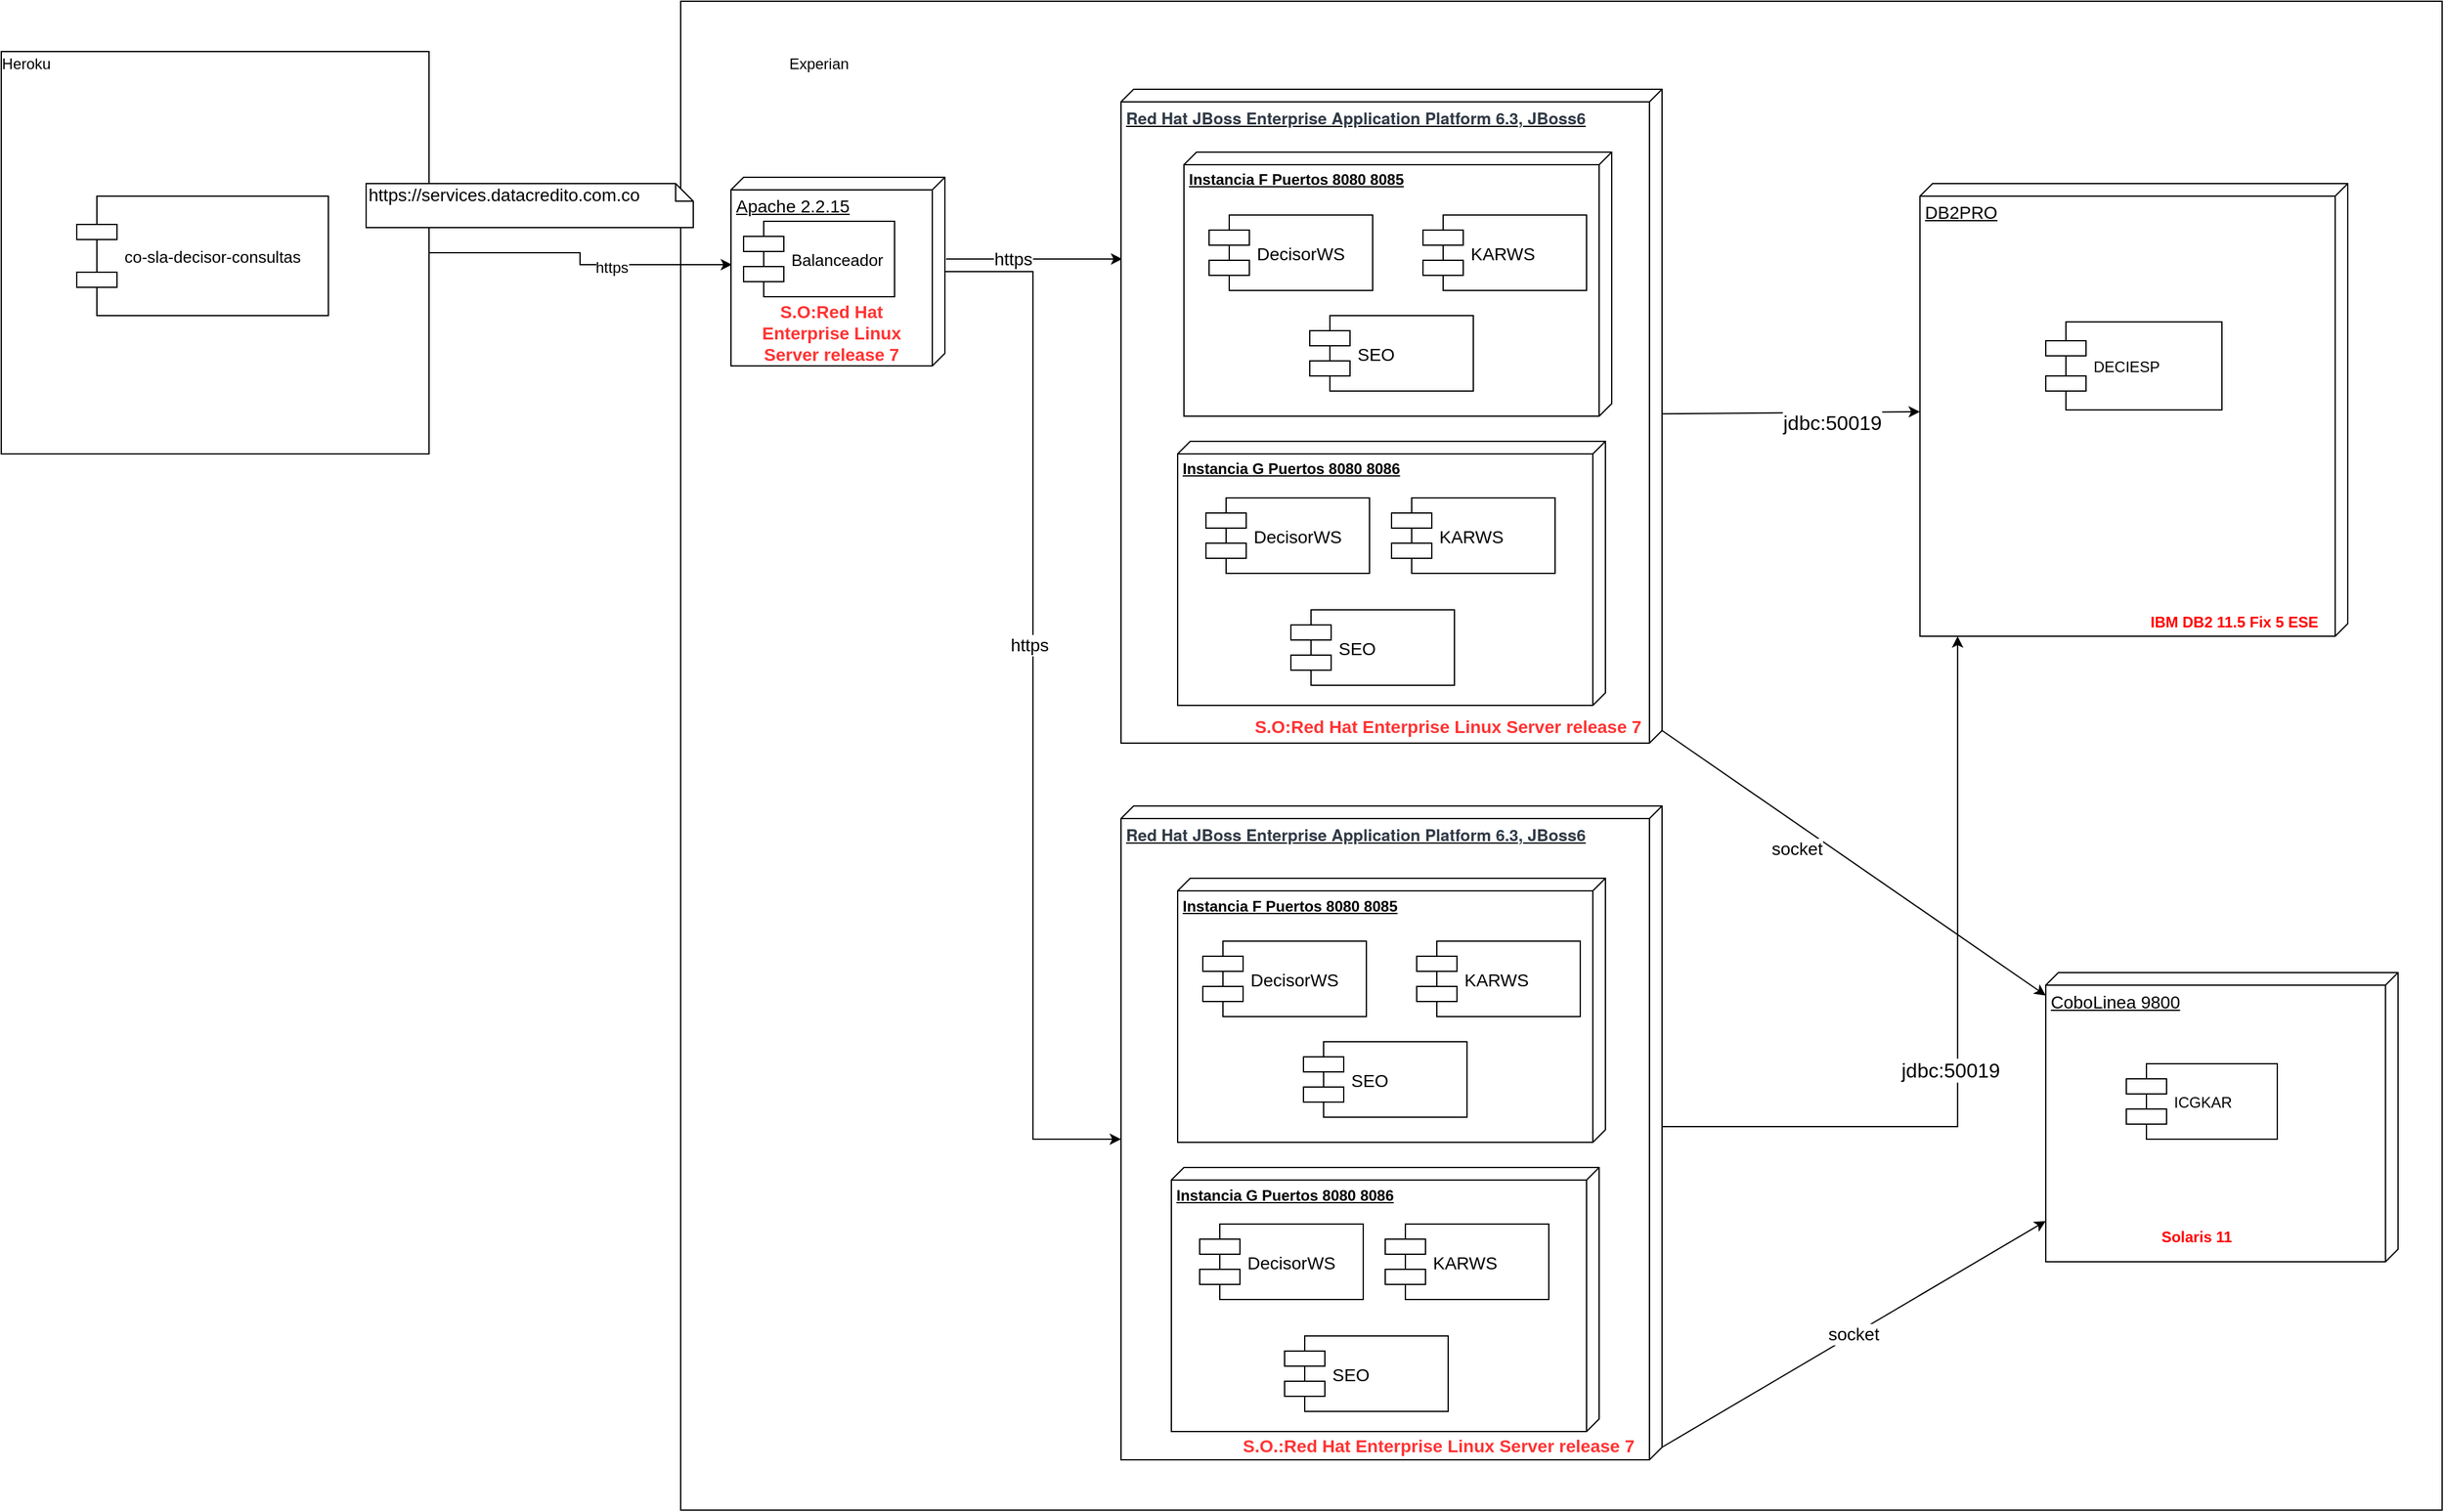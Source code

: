 <mxfile version="13.9.3" type="github"><diagram id="0PbOCpf-a9LffdOYJkLr" name="Page-1"><mxGraphModel dx="868" dy="425" grid="1" gridSize="10" guides="1" tooltips="1" connect="1" arrows="1" fold="1" page="1" pageScale="1" pageWidth="827" pageHeight="1169" math="0" shadow="0"><root><mxCell id="0"/><mxCell id="1" parent="0"/><mxCell id="jIVo3jV8q0aSo3eMw04w-8" value="" style="html=1;" parent="1" vertex="1"><mxGeometry x="600" y="40" width="1400" height="1200" as="geometry"/></mxCell><mxCell id="jIVo3jV8q0aSo3eMw04w-5" value="Object" style="html=1;" parent="1" vertex="1"><mxGeometry x="60" y="80" width="340" height="320" as="geometry"/></mxCell><mxCell id="jIVo3jV8q0aSo3eMw04w-14" style="edgeStyle=orthogonalEdgeStyle;rounded=0;orthogonalLoop=1;jettySize=auto;html=1;entryX=0.463;entryY=0.995;entryDx=0;entryDy=0;entryPerimeter=0;" parent="1" source="jIVo3jV8q0aSo3eMw04w-5" target="jIVo3jV8q0aSo3eMw04w-10" edge="1"><mxGeometry relative="1" as="geometry"><mxPoint x="345" y="240" as="sourcePoint"/></mxGeometry></mxCell><mxCell id="jIVo3jV8q0aSo3eMw04w-15" value="https" style="text;html=1;align=center;verticalAlign=middle;resizable=0;points=[];labelBackgroundColor=#ffffff;" parent="jIVo3jV8q0aSo3eMw04w-14" vertex="1" connectable="0"><mxGeometry x="0.231" y="-2" relative="1" as="geometry"><mxPoint as="offset"/></mxGeometry></mxCell><mxCell id="jIVo3jV8q0aSo3eMw04w-2" value="co-sla-decisor-consultas" style="shape=component;align=left;spacingLeft=36;fontSize=13;" parent="1" vertex="1"><mxGeometry x="120" y="195" width="200" height="95" as="geometry"/></mxCell><mxCell id="jIVo3jV8q0aSo3eMw04w-6" value="Heroku" style="text;html=1;strokeColor=none;fillColor=none;align=center;verticalAlign=middle;whiteSpace=wrap;rounded=0;" parent="1" vertex="1"><mxGeometry x="60" y="80" width="40" height="20" as="geometry"/></mxCell><mxCell id="jIVo3jV8q0aSo3eMw04w-7" style="edgeStyle=orthogonalEdgeStyle;rounded=0;orthogonalLoop=1;jettySize=auto;html=1;exitX=0.5;exitY=1;exitDx=0;exitDy=0;" parent="1" source="jIVo3jV8q0aSo3eMw04w-6" target="jIVo3jV8q0aSo3eMw04w-6" edge="1"><mxGeometry relative="1" as="geometry"/></mxCell><mxCell id="jIVo3jV8q0aSo3eMw04w-9" value="Experian" style="text;html=1;strokeColor=none;fillColor=none;align=center;verticalAlign=middle;whiteSpace=wrap;rounded=0;" parent="1" vertex="1"><mxGeometry x="690" y="70" width="40" height="40" as="geometry"/></mxCell><mxCell id="jIVo3jV8q0aSo3eMw04w-98" style="rounded=0;orthogonalLoop=1;jettySize=auto;html=1;fontSize=14;entryX=0;entryY=0;entryDx=265;entryDy=430;entryPerimeter=0;edgeStyle=orthogonalEdgeStyle;" parent="1" source="jIVo3jV8q0aSo3eMw04w-10" target="jIVo3jV8q0aSo3eMw04w-28" edge="1"><mxGeometry relative="1" as="geometry"><mxPoint x="820" y="1320" as="targetPoint"/></mxGeometry></mxCell><mxCell id="jIVo3jV8q0aSo3eMw04w-99" value="https" style="text;html=1;align=center;verticalAlign=middle;resizable=0;points=[];labelBackgroundColor=#ffffff;fontSize=14;" parent="jIVo3jV8q0aSo3eMw04w-98" vertex="1" connectable="0"><mxGeometry x="-0.117" y="-3" relative="1" as="geometry"><mxPoint as="offset"/></mxGeometry></mxCell><mxCell id="jIVo3jV8q0aSo3eMw04w-118" style="edgeStyle=orthogonalEdgeStyle;rounded=0;orthogonalLoop=1;jettySize=auto;html=1;fontSize=14;" parent="1" edge="1"><mxGeometry relative="1" as="geometry"><Array as="points"><mxPoint x="921" y="245"/><mxPoint x="921" y="245"/></Array><mxPoint x="811" y="245" as="sourcePoint"/><mxPoint x="951" y="245" as="targetPoint"/></mxGeometry></mxCell><mxCell id="jIVo3jV8q0aSo3eMw04w-119" value="https" style="text;html=1;align=center;verticalAlign=middle;resizable=0;points=[];labelBackgroundColor=#ffffff;fontSize=14;" parent="jIVo3jV8q0aSo3eMw04w-118" vertex="1" connectable="0"><mxGeometry x="-0.25" relative="1" as="geometry"><mxPoint as="offset"/></mxGeometry></mxCell><mxCell id="jIVo3jV8q0aSo3eMw04w-10" value="&lt;font style=&quot;font-size: 14px&quot;&gt;Apache&amp;nbsp;&lt;/font&gt;&lt;span style=&quot;font-family: &amp;#34;segoe ui&amp;#34; , , &amp;#34;apple color emoji&amp;#34; , &amp;#34;segoe ui emoji&amp;#34; , sans-serif ; font-size: 14px ; white-space: normal&quot;&gt;2.2.15&lt;/span&gt;" style="verticalAlign=top;align=left;spacingTop=8;spacingLeft=2;spacingRight=12;shape=cube;size=10;direction=south;fontStyle=4;html=1;" parent="1" vertex="1"><mxGeometry x="640" y="180" width="170" height="150" as="geometry"/></mxCell><mxCell id="jIVo3jV8q0aSo3eMw04w-11" value="Balanceador" style="shape=component;align=left;spacingLeft=36;fontSize=13;" parent="1" vertex="1"><mxGeometry x="650" y="215" width="120" height="60" as="geometry"/></mxCell><mxCell id="jIVo3jV8q0aSo3eMw04w-13" value="&lt;font style=&quot;font-size: 14px&quot;&gt;https://services.datacredito.com.co&lt;/font&gt;" style="shape=note;whiteSpace=wrap;html=1;size=14;verticalAlign=top;align=left;spacingTop=-6;" parent="1" vertex="1"><mxGeometry x="350" y="185" width="260" height="35" as="geometry"/></mxCell><mxCell id="jIVo3jV8q0aSo3eMw04w-102" style="rounded=0;orthogonalLoop=1;jettySize=auto;html=1;fontSize=14;exitX=0;exitY=0;exitDx=510;exitDy=0;exitPerimeter=0;" parent="1" source="jIVo3jV8q0aSo3eMw04w-16" target="jIVo3jV8q0aSo3eMw04w-45" edge="1"><mxGeometry relative="1" as="geometry"><mxPoint x="2600" y="500" as="sourcePoint"/></mxGeometry></mxCell><mxCell id="jIVo3jV8q0aSo3eMw04w-103" value="socket" style="text;html=1;align=center;verticalAlign=middle;resizable=0;points=[];labelBackgroundColor=#ffffff;fontSize=14;" parent="jIVo3jV8q0aSo3eMw04w-102" vertex="1" connectable="0"><mxGeometry x="0.597" y="3" relative="1" as="geometry"><mxPoint x="-138" y="-72.5" as="offset"/></mxGeometry></mxCell><mxCell id="jIVo3jV8q0aSo3eMw04w-111" style="rounded=0;orthogonalLoop=1;jettySize=auto;html=1;fontSize=14;" parent="1" source="jIVo3jV8q0aSo3eMw04w-16" target="jIVo3jV8q0aSo3eMw04w-35" edge="1"><mxGeometry relative="1" as="geometry"/></mxCell><mxCell id="jIVo3jV8q0aSo3eMw04w-112" value="jdbc:50019" style="text;html=1;align=center;verticalAlign=middle;resizable=0;points=[];labelBackgroundColor=#ffffff;fontSize=16;" parent="jIVo3jV8q0aSo3eMw04w-111" vertex="1" connectable="0"><mxGeometry x="0.305" y="-8" relative="1" as="geometry"><mxPoint x="1" as="offset"/></mxGeometry></mxCell><mxCell id="jIVo3jV8q0aSo3eMw04w-16" value="&lt;span style=&quot;color: rgb(48 , 58 , 70) ; font-family: &amp;#34;sourcesanspro&amp;#34; , &amp;#34;helvetica neue&amp;#34; , &amp;#34;arial&amp;#34; ; font-size: 13px ; background-color: rgb(255 , 255 , 255)&quot;&gt;&lt;b&gt;Red Hat JBoss Enterprise Application Platform 6.3, JBoss6&lt;/b&gt;&lt;/span&gt;&lt;span style=&quot;color: rgb(23 , 43 , 77) ; font-size: 14px ; background-color: rgb(255 , 255 , 255)&quot;&gt;&lt;br&gt;&lt;/span&gt;" style="verticalAlign=top;align=left;spacingTop=8;spacingLeft=2;spacingRight=12;shape=cube;size=10;direction=south;fontStyle=4;html=1;" parent="1" vertex="1"><mxGeometry x="950" y="110" width="430" height="520" as="geometry"/></mxCell><mxCell id="jIVo3jV8q0aSo3eMw04w-22" value="&lt;b&gt;Instancia F Puertos 8080 8085&lt;/b&gt;" style="verticalAlign=top;align=left;spacingTop=8;spacingLeft=2;spacingRight=12;shape=cube;size=10;direction=south;fontStyle=4;html=1;" parent="1" vertex="1"><mxGeometry x="1000" y="160" width="340" height="210" as="geometry"/></mxCell><mxCell id="jIVo3jV8q0aSo3eMw04w-24" value="DecisorWS" style="shape=component;align=left;spacingLeft=36;fontSize=14;" parent="1" vertex="1"><mxGeometry x="1020" y="210" width="130" height="60" as="geometry"/></mxCell><mxCell id="jIVo3jV8q0aSo3eMw04w-25" value="&lt;b&gt;Instancia G Puertos 8080 8086&lt;/b&gt;" style="verticalAlign=top;align=left;spacingTop=8;spacingLeft=2;spacingRight=12;shape=cube;size=10;direction=south;fontStyle=4;html=1;" parent="1" vertex="1"><mxGeometry x="995" y="390" width="340" height="210" as="geometry"/></mxCell><mxCell id="jIVo3jV8q0aSo3eMw04w-28" value="&lt;span style=&quot;color: rgb(48 , 58 , 70) ; font-family: &amp;#34;sourcesanspro&amp;#34; , &amp;#34;helvetica neue&amp;#34; , &amp;#34;arial&amp;#34; ; font-size: 13px ; background-color: rgb(255 , 255 , 255)&quot;&gt;&lt;b&gt;Red Hat JBoss Enterprise Application Platform 6.3, JBoss6&lt;/b&gt;&lt;/span&gt;&lt;span style=&quot;color: rgb(23 , 43 , 77) ; font-size: 14px ; background-color: rgb(255 , 255 , 255)&quot;&gt;&lt;br&gt;&lt;/span&gt;" style="verticalAlign=top;align=left;spacingTop=8;spacingLeft=2;spacingRight=12;shape=cube;size=10;direction=south;fontStyle=4;html=1;" parent="1" vertex="1"><mxGeometry x="950" y="680" width="430" height="520" as="geometry"/></mxCell><mxCell id="jIVo3jV8q0aSo3eMw04w-35" value="&lt;font style=&quot;font-size: 14px&quot;&gt;DB2PRO&lt;/font&gt;" style="verticalAlign=top;align=left;spacingTop=8;spacingLeft=2;spacingRight=12;shape=cube;size=10;direction=south;fontStyle=4;html=1;" parent="1" vertex="1"><mxGeometry x="1585" y="185" width="340" height="360" as="geometry"/></mxCell><mxCell id="jIVo3jV8q0aSo3eMw04w-45" value="&lt;font style=&quot;font-size: 14px&quot;&gt;CoboLinea 9800&lt;/font&gt;" style="verticalAlign=top;align=left;spacingTop=8;spacingLeft=2;spacingRight=12;shape=cube;size=10;direction=south;fontStyle=4;html=1;" parent="1" vertex="1"><mxGeometry x="1685" y="812.5" width="280" height="230" as="geometry"/></mxCell><mxCell id="jIVo3jV8q0aSo3eMw04w-46" value="ICGKAR" style="shape=component;align=left;spacingLeft=36;" parent="1" vertex="1"><mxGeometry x="1749" y="885.0" width="120" height="60" as="geometry"/></mxCell><mxCell id="jIVo3jV8q0aSo3eMw04w-76" value="KARWS" style="shape=component;align=left;spacingLeft=36;fontSize=14;" parent="1" vertex="1"><mxGeometry x="1190" y="210" width="130" height="60" as="geometry"/></mxCell><mxCell id="jIVo3jV8q0aSo3eMw04w-78" value="DecisorWS" style="shape=component;align=left;spacingLeft=36;fontSize=14;" parent="1" vertex="1"><mxGeometry x="1017.5" y="435" width="130" height="60" as="geometry"/></mxCell><mxCell id="jIVo3jV8q0aSo3eMw04w-105" value="socket" style="rounded=0;orthogonalLoop=1;jettySize=auto;html=1;fontSize=14;exitX=0;exitY=0;exitDx=510;exitDy=0;exitPerimeter=0;" parent="1" source="jIVo3jV8q0aSo3eMw04w-28" target="jIVo3jV8q0aSo3eMw04w-45" edge="1"><mxGeometry relative="1" as="geometry"><mxPoint x="2550" y="1478" as="sourcePoint"/></mxGeometry></mxCell><mxCell id="jIVo3jV8q0aSo3eMw04w-107" value="DECIESP" style="shape=component;align=left;spacingLeft=36;" parent="1" vertex="1"><mxGeometry x="1685" y="295" width="140" height="70" as="geometry"/></mxCell><mxCell id="jIVo3jV8q0aSo3eMw04w-114" value="jdbc:50019" style="rounded=0;orthogonalLoop=1;jettySize=auto;html=1;entryX=1;entryY=0.912;entryDx=0;entryDy=0;entryPerimeter=0;fontSize=16;exitX=0;exitY=0;exitDx=255;exitDy=0;exitPerimeter=0;edgeStyle=orthogonalEdgeStyle;" parent="1" source="jIVo3jV8q0aSo3eMw04w-28" target="jIVo3jV8q0aSo3eMw04w-35" edge="1"><mxGeometry x="-0.104" y="6" relative="1" as="geometry"><mxPoint as="offset"/></mxGeometry></mxCell><mxCell id="zzxf_kBJ2imVwJxgLCSC-1" value="SEO" style="shape=component;align=left;spacingLeft=36;fontSize=14;" parent="1" vertex="1"><mxGeometry x="1100" y="290" width="130" height="60" as="geometry"/></mxCell><mxCell id="zzxf_kBJ2imVwJxgLCSC-2" value="SEO" style="shape=component;align=left;spacingLeft=36;fontSize=14;" parent="1" vertex="1"><mxGeometry x="1085" y="524" width="130" height="60" as="geometry"/></mxCell><mxCell id="zzxf_kBJ2imVwJxgLCSC-3" value="KARWS" style="shape=component;align=left;spacingLeft=36;fontSize=14;" parent="1" vertex="1"><mxGeometry x="1165" y="435" width="130" height="60" as="geometry"/></mxCell><mxCell id="zzxf_kBJ2imVwJxgLCSC-4" value="&lt;b&gt;Instancia F Puertos 8080 8085&lt;/b&gt;" style="verticalAlign=top;align=left;spacingTop=8;spacingLeft=2;spacingRight=12;shape=cube;size=10;direction=south;fontStyle=4;html=1;" parent="1" vertex="1"><mxGeometry x="995" y="737.5" width="340" height="210" as="geometry"/></mxCell><mxCell id="zzxf_kBJ2imVwJxgLCSC-5" value="DecisorWS" style="shape=component;align=left;spacingLeft=36;fontSize=14;" parent="1" vertex="1"><mxGeometry x="1015" y="787.5" width="130" height="60" as="geometry"/></mxCell><mxCell id="zzxf_kBJ2imVwJxgLCSC-6" value="&lt;b&gt;Instancia G Puertos 8080 8086&lt;/b&gt;" style="verticalAlign=top;align=left;spacingTop=8;spacingLeft=2;spacingRight=12;shape=cube;size=10;direction=south;fontStyle=4;html=1;" parent="1" vertex="1"><mxGeometry x="990" y="967.5" width="340" height="210" as="geometry"/></mxCell><mxCell id="zzxf_kBJ2imVwJxgLCSC-7" value="KARWS" style="shape=component;align=left;spacingLeft=36;fontSize=14;" parent="1" vertex="1"><mxGeometry x="1185" y="787.5" width="130" height="60" as="geometry"/></mxCell><mxCell id="zzxf_kBJ2imVwJxgLCSC-8" value="DecisorWS" style="shape=component;align=left;spacingLeft=36;fontSize=14;" parent="1" vertex="1"><mxGeometry x="1012.5" y="1012.5" width="130" height="60" as="geometry"/></mxCell><mxCell id="zzxf_kBJ2imVwJxgLCSC-9" value="SEO" style="shape=component;align=left;spacingLeft=36;fontSize=14;" parent="1" vertex="1"><mxGeometry x="1095" y="867.5" width="130" height="60" as="geometry"/></mxCell><mxCell id="zzxf_kBJ2imVwJxgLCSC-10" value="SEO" style="shape=component;align=left;spacingLeft=36;fontSize=14;" parent="1" vertex="1"><mxGeometry x="1080" y="1101.5" width="130" height="60" as="geometry"/></mxCell><mxCell id="zzxf_kBJ2imVwJxgLCSC-11" value="KARWS" style="shape=component;align=left;spacingLeft=36;fontSize=14;" parent="1" vertex="1"><mxGeometry x="1160" y="1012.5" width="130" height="60" as="geometry"/></mxCell><mxCell id="ZmbXoYPm5xh5lvI-hTf4-1" value="&lt;div style=&quot;box-sizing: border-box ; font-family: &amp;quot;segoe ui&amp;quot; , , &amp;quot;apple color emoji&amp;quot; , &amp;quot;segoe ui emoji&amp;quot; , sans-serif ; font-size: 14px&quot;&gt;S.O:Red Hat Enterprise Linux Server release 7&lt;/div&gt;" style="text;html=1;strokeColor=none;fillColor=none;align=center;verticalAlign=middle;whiteSpace=wrap;rounded=0;fontColor=#FF3333;fontStyle=1" parent="1" vertex="1"><mxGeometry x="1055" y="607" width="310" height="20" as="geometry"/></mxCell><mxCell id="ZmbXoYPm5xh5lvI-hTf4-2" value="&lt;div style=&quot;box-sizing: border-box ; font-family: &amp;quot;segoe ui&amp;quot; , , &amp;quot;apple color emoji&amp;quot; , &amp;quot;segoe ui emoji&amp;quot; , sans-serif ; font-size: 14px&quot;&gt;S.O.:Red Hat Enterprise Linux Server release 7&lt;/div&gt;" style="text;html=1;strokeColor=none;fillColor=none;align=center;verticalAlign=middle;whiteSpace=wrap;rounded=0;fontColor=#FF3333;fontStyle=1" parent="1" vertex="1"><mxGeometry x="1040" y="1178.5" width="325" height="20" as="geometry"/></mxCell><mxCell id="ZmbXoYPm5xh5lvI-hTf4-3" value="IBM DB2 11.5 Fix 5 ESE" style="text;html=1;strokeColor=none;fillColor=none;align=center;verticalAlign=middle;whiteSpace=wrap;rounded=0;fontColor=#FF0000;fontStyle=1" parent="1" vertex="1"><mxGeometry x="1760" y="524" width="150" height="20" as="geometry"/></mxCell><mxCell id="qBlPFsMINSGC3Rx0IbPf-1" value="&lt;div style=&quot;box-sizing: border-box ; font-family: &amp;quot;segoe ui&amp;quot; , , &amp;quot;apple color emoji&amp;quot; , &amp;quot;segoe ui emoji&amp;quot; , sans-serif ; font-size: 14px&quot;&gt;S.O:Red Hat Enterprise Linux Server release 7&lt;/div&gt;" style="text;html=1;strokeColor=none;fillColor=none;align=center;verticalAlign=middle;whiteSpace=wrap;rounded=0;fontColor=#FF3333;fontStyle=1" parent="1" vertex="1"><mxGeometry x="645" y="279" width="150" height="50" as="geometry"/></mxCell><mxCell id="mzkNb4gu79qISA8DRv7H-1" value="Solaris 11" style="text;html=1;strokeColor=none;fillColor=none;align=center;verticalAlign=middle;whiteSpace=wrap;rounded=0;fontColor=#FF0000;fontStyle=1" parent="1" vertex="1"><mxGeometry x="1720" y="1013" width="170" height="20" as="geometry"/></mxCell></root></mxGraphModel></diagram></mxfile>